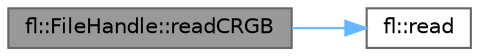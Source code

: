 digraph "fl::FileHandle::readCRGB"
{
 // INTERACTIVE_SVG=YES
 // LATEX_PDF_SIZE
  bgcolor="transparent";
  edge [fontname=Helvetica,fontsize=10,labelfontname=Helvetica,labelfontsize=10];
  node [fontname=Helvetica,fontsize=10,shape=box,height=0.2,width=0.4];
  rankdir="LR";
  Node1 [id="Node000001",label="fl::FileHandle::readCRGB",height=0.2,width=0.4,color="gray40", fillcolor="grey60", style="filled", fontcolor="black",tooltip=" "];
  Node1 -> Node2 [id="edge1_Node000001_Node000002",color="steelblue1",style="solid",tooltip=" "];
  Node2 [id="Node000002",label="fl::read",height=0.2,width=0.4,color="grey40", fillcolor="white", style="filled",URL="$d4/d36/namespacefl_a18e7608a302c3628c24710b27480641b.html#a18e7608a302c3628c24710b27480641b",tooltip=" "];
}
